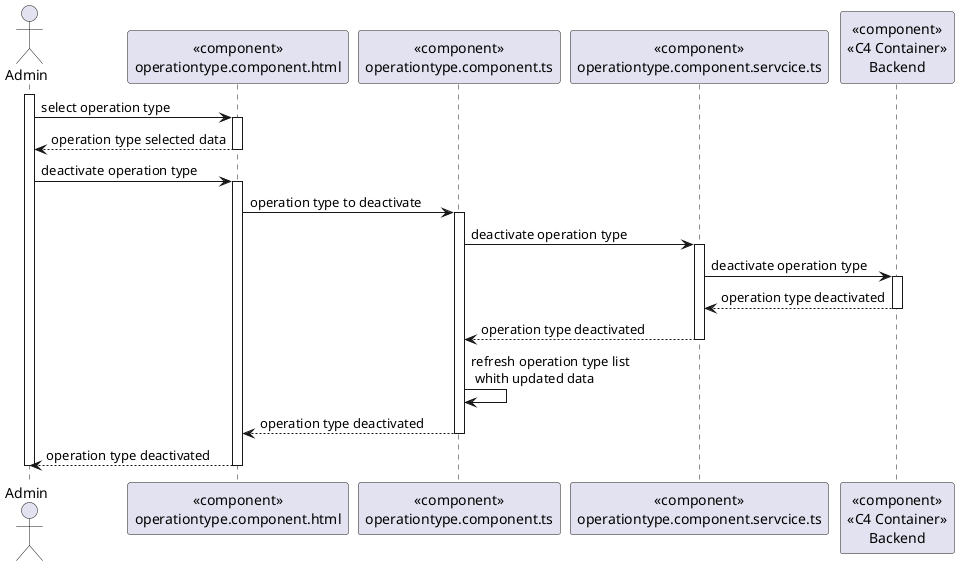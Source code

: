 @startuml

actor Admin as A
participant "<<component>>\noperationtype.component.html" as html
participant "<<component>>\noperationtype.component.ts" as ts
participant "<<component>>\noperationtype.component.servcice.ts" as service
participant "<<component>>\n<<C4 Container>>\nBackend" as backend

activate A
A -> html: select operation type
activate html
html --> A: operation type selected data
deactivate html
A -> html : deactivate operation type
activate html
html -> ts: operation type to deactivate
activate ts
ts -> service: deactivate operation type
activate service
service -> backend: deactivate operation type
activate backend
backend --> service: operation type deactivated
deactivate backend
service --> ts: operation type deactivated
deactivate service
ts -> ts : refresh operation type list\n whith updated data
ts --> html: operation type deactivated
deactivate ts
html --> A: operation type deactivated
deactivate html
deactivate A


@enduml